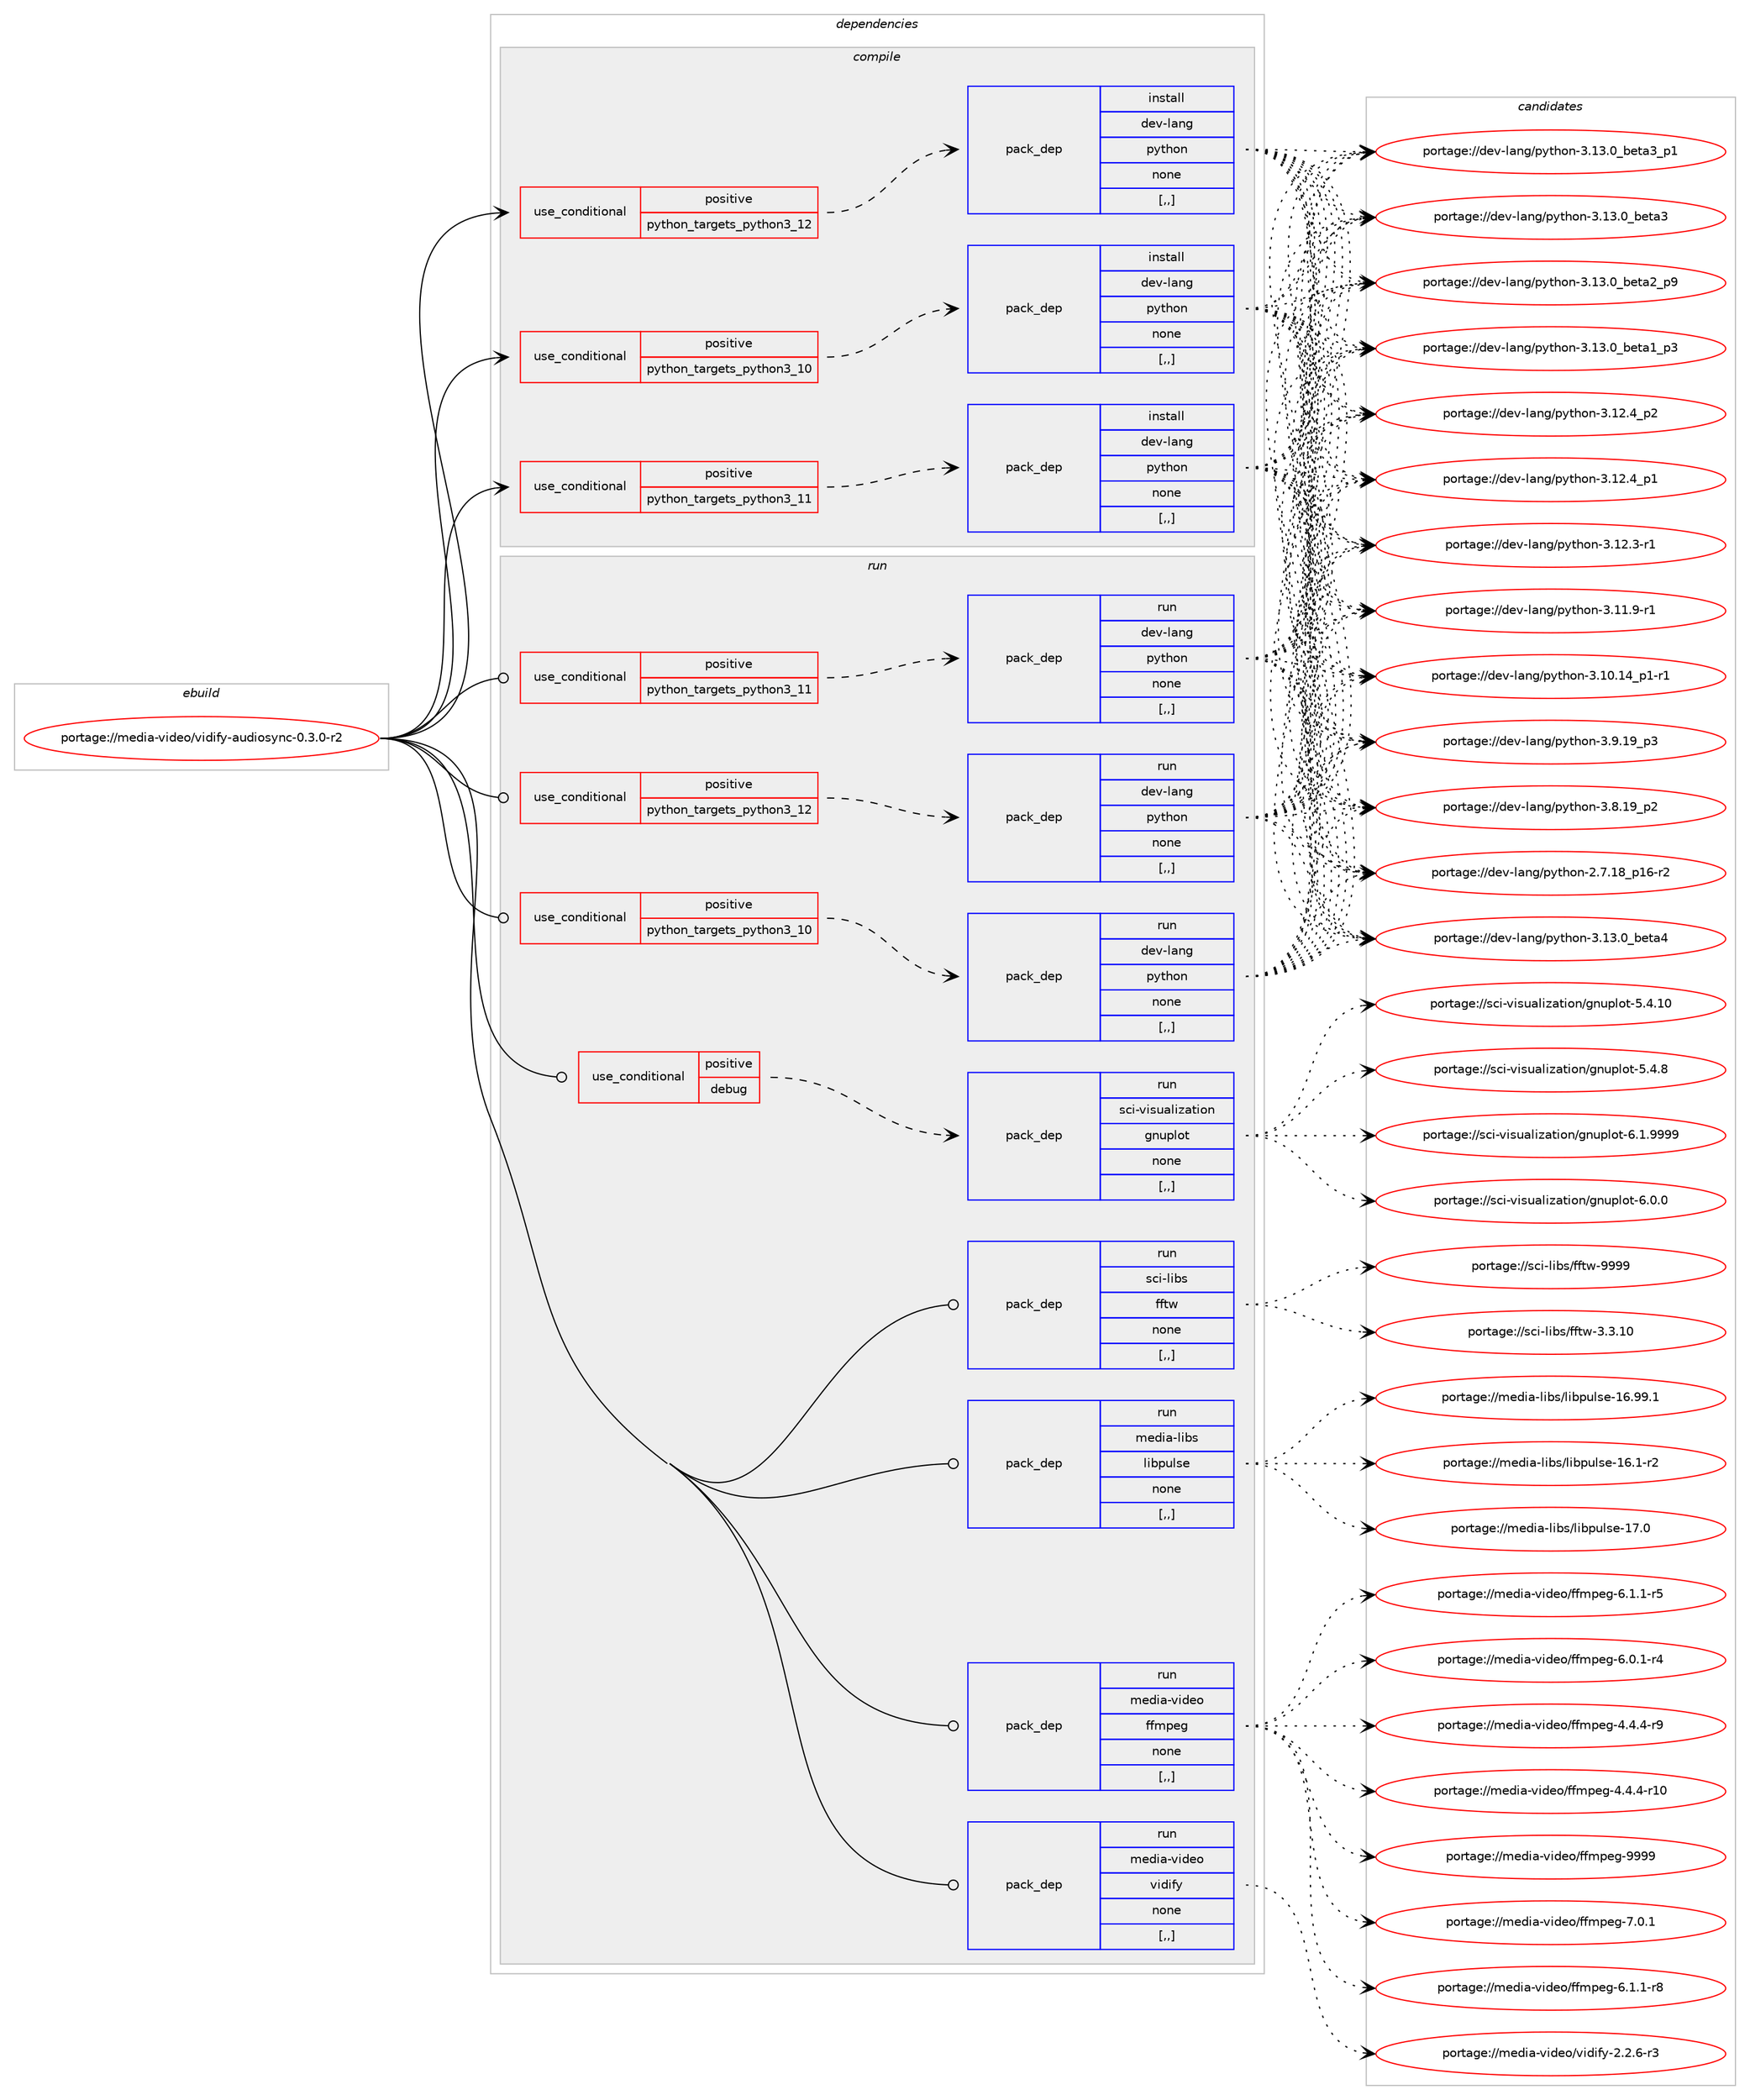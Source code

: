 digraph prolog {

# *************
# Graph options
# *************

newrank=true;
concentrate=true;
compound=true;
graph [rankdir=LR,fontname=Helvetica,fontsize=10,ranksep=1.5];#, ranksep=2.5, nodesep=0.2];
edge  [arrowhead=vee];
node  [fontname=Helvetica,fontsize=10];

# **********
# The ebuild
# **********

subgraph cluster_leftcol {
color=gray;
label=<<i>ebuild</i>>;
id [label="portage://media-video/vidify-audiosync-0.3.0-r2", color=red, width=4, href="../media-video/vidify-audiosync-0.3.0-r2.svg"];
}

# ****************
# The dependencies
# ****************

subgraph cluster_midcol {
color=gray;
label=<<i>dependencies</i>>;
subgraph cluster_compile {
fillcolor="#eeeeee";
style=filled;
label=<<i>compile</i>>;
subgraph cond85670 {
dependency333988 [label=<<TABLE BORDER="0" CELLBORDER="1" CELLSPACING="0" CELLPADDING="4"><TR><TD ROWSPAN="3" CELLPADDING="10">use_conditional</TD></TR><TR><TD>positive</TD></TR><TR><TD>python_targets_python3_10</TD></TR></TABLE>>, shape=none, color=red];
subgraph pack245774 {
dependency333989 [label=<<TABLE BORDER="0" CELLBORDER="1" CELLSPACING="0" CELLPADDING="4" WIDTH="220"><TR><TD ROWSPAN="6" CELLPADDING="30">pack_dep</TD></TR><TR><TD WIDTH="110">install</TD></TR><TR><TD>dev-lang</TD></TR><TR><TD>python</TD></TR><TR><TD>none</TD></TR><TR><TD>[,,]</TD></TR></TABLE>>, shape=none, color=blue];
}
dependency333988:e -> dependency333989:w [weight=20,style="dashed",arrowhead="vee"];
}
id:e -> dependency333988:w [weight=20,style="solid",arrowhead="vee"];
subgraph cond85671 {
dependency333990 [label=<<TABLE BORDER="0" CELLBORDER="1" CELLSPACING="0" CELLPADDING="4"><TR><TD ROWSPAN="3" CELLPADDING="10">use_conditional</TD></TR><TR><TD>positive</TD></TR><TR><TD>python_targets_python3_11</TD></TR></TABLE>>, shape=none, color=red];
subgraph pack245775 {
dependency333991 [label=<<TABLE BORDER="0" CELLBORDER="1" CELLSPACING="0" CELLPADDING="4" WIDTH="220"><TR><TD ROWSPAN="6" CELLPADDING="30">pack_dep</TD></TR><TR><TD WIDTH="110">install</TD></TR><TR><TD>dev-lang</TD></TR><TR><TD>python</TD></TR><TR><TD>none</TD></TR><TR><TD>[,,]</TD></TR></TABLE>>, shape=none, color=blue];
}
dependency333990:e -> dependency333991:w [weight=20,style="dashed",arrowhead="vee"];
}
id:e -> dependency333990:w [weight=20,style="solid",arrowhead="vee"];
subgraph cond85672 {
dependency333992 [label=<<TABLE BORDER="0" CELLBORDER="1" CELLSPACING="0" CELLPADDING="4"><TR><TD ROWSPAN="3" CELLPADDING="10">use_conditional</TD></TR><TR><TD>positive</TD></TR><TR><TD>python_targets_python3_12</TD></TR></TABLE>>, shape=none, color=red];
subgraph pack245776 {
dependency333993 [label=<<TABLE BORDER="0" CELLBORDER="1" CELLSPACING="0" CELLPADDING="4" WIDTH="220"><TR><TD ROWSPAN="6" CELLPADDING="30">pack_dep</TD></TR><TR><TD WIDTH="110">install</TD></TR><TR><TD>dev-lang</TD></TR><TR><TD>python</TD></TR><TR><TD>none</TD></TR><TR><TD>[,,]</TD></TR></TABLE>>, shape=none, color=blue];
}
dependency333992:e -> dependency333993:w [weight=20,style="dashed",arrowhead="vee"];
}
id:e -> dependency333992:w [weight=20,style="solid",arrowhead="vee"];
}
subgraph cluster_compileandrun {
fillcolor="#eeeeee";
style=filled;
label=<<i>compile and run</i>>;
}
subgraph cluster_run {
fillcolor="#eeeeee";
style=filled;
label=<<i>run</i>>;
subgraph cond85673 {
dependency333994 [label=<<TABLE BORDER="0" CELLBORDER="1" CELLSPACING="0" CELLPADDING="4"><TR><TD ROWSPAN="3" CELLPADDING="10">use_conditional</TD></TR><TR><TD>positive</TD></TR><TR><TD>debug</TD></TR></TABLE>>, shape=none, color=red];
subgraph pack245777 {
dependency333995 [label=<<TABLE BORDER="0" CELLBORDER="1" CELLSPACING="0" CELLPADDING="4" WIDTH="220"><TR><TD ROWSPAN="6" CELLPADDING="30">pack_dep</TD></TR><TR><TD WIDTH="110">run</TD></TR><TR><TD>sci-visualization</TD></TR><TR><TD>gnuplot</TD></TR><TR><TD>none</TD></TR><TR><TD>[,,]</TD></TR></TABLE>>, shape=none, color=blue];
}
dependency333994:e -> dependency333995:w [weight=20,style="dashed",arrowhead="vee"];
}
id:e -> dependency333994:w [weight=20,style="solid",arrowhead="odot"];
subgraph cond85674 {
dependency333996 [label=<<TABLE BORDER="0" CELLBORDER="1" CELLSPACING="0" CELLPADDING="4"><TR><TD ROWSPAN="3" CELLPADDING="10">use_conditional</TD></TR><TR><TD>positive</TD></TR><TR><TD>python_targets_python3_10</TD></TR></TABLE>>, shape=none, color=red];
subgraph pack245778 {
dependency333997 [label=<<TABLE BORDER="0" CELLBORDER="1" CELLSPACING="0" CELLPADDING="4" WIDTH="220"><TR><TD ROWSPAN="6" CELLPADDING="30">pack_dep</TD></TR><TR><TD WIDTH="110">run</TD></TR><TR><TD>dev-lang</TD></TR><TR><TD>python</TD></TR><TR><TD>none</TD></TR><TR><TD>[,,]</TD></TR></TABLE>>, shape=none, color=blue];
}
dependency333996:e -> dependency333997:w [weight=20,style="dashed",arrowhead="vee"];
}
id:e -> dependency333996:w [weight=20,style="solid",arrowhead="odot"];
subgraph cond85675 {
dependency333998 [label=<<TABLE BORDER="0" CELLBORDER="1" CELLSPACING="0" CELLPADDING="4"><TR><TD ROWSPAN="3" CELLPADDING="10">use_conditional</TD></TR><TR><TD>positive</TD></TR><TR><TD>python_targets_python3_11</TD></TR></TABLE>>, shape=none, color=red];
subgraph pack245779 {
dependency333999 [label=<<TABLE BORDER="0" CELLBORDER="1" CELLSPACING="0" CELLPADDING="4" WIDTH="220"><TR><TD ROWSPAN="6" CELLPADDING="30">pack_dep</TD></TR><TR><TD WIDTH="110">run</TD></TR><TR><TD>dev-lang</TD></TR><TR><TD>python</TD></TR><TR><TD>none</TD></TR><TR><TD>[,,]</TD></TR></TABLE>>, shape=none, color=blue];
}
dependency333998:e -> dependency333999:w [weight=20,style="dashed",arrowhead="vee"];
}
id:e -> dependency333998:w [weight=20,style="solid",arrowhead="odot"];
subgraph cond85676 {
dependency334000 [label=<<TABLE BORDER="0" CELLBORDER="1" CELLSPACING="0" CELLPADDING="4"><TR><TD ROWSPAN="3" CELLPADDING="10">use_conditional</TD></TR><TR><TD>positive</TD></TR><TR><TD>python_targets_python3_12</TD></TR></TABLE>>, shape=none, color=red];
subgraph pack245780 {
dependency334001 [label=<<TABLE BORDER="0" CELLBORDER="1" CELLSPACING="0" CELLPADDING="4" WIDTH="220"><TR><TD ROWSPAN="6" CELLPADDING="30">pack_dep</TD></TR><TR><TD WIDTH="110">run</TD></TR><TR><TD>dev-lang</TD></TR><TR><TD>python</TD></TR><TR><TD>none</TD></TR><TR><TD>[,,]</TD></TR></TABLE>>, shape=none, color=blue];
}
dependency334000:e -> dependency334001:w [weight=20,style="dashed",arrowhead="vee"];
}
id:e -> dependency334000:w [weight=20,style="solid",arrowhead="odot"];
subgraph pack245781 {
dependency334002 [label=<<TABLE BORDER="0" CELLBORDER="1" CELLSPACING="0" CELLPADDING="4" WIDTH="220"><TR><TD ROWSPAN="6" CELLPADDING="30">pack_dep</TD></TR><TR><TD WIDTH="110">run</TD></TR><TR><TD>media-libs</TD></TR><TR><TD>libpulse</TD></TR><TR><TD>none</TD></TR><TR><TD>[,,]</TD></TR></TABLE>>, shape=none, color=blue];
}
id:e -> dependency334002:w [weight=20,style="solid",arrowhead="odot"];
subgraph pack245782 {
dependency334003 [label=<<TABLE BORDER="0" CELLBORDER="1" CELLSPACING="0" CELLPADDING="4" WIDTH="220"><TR><TD ROWSPAN="6" CELLPADDING="30">pack_dep</TD></TR><TR><TD WIDTH="110">run</TD></TR><TR><TD>media-video</TD></TR><TR><TD>ffmpeg</TD></TR><TR><TD>none</TD></TR><TR><TD>[,,]</TD></TR></TABLE>>, shape=none, color=blue];
}
id:e -> dependency334003:w [weight=20,style="solid",arrowhead="odot"];
subgraph pack245783 {
dependency334004 [label=<<TABLE BORDER="0" CELLBORDER="1" CELLSPACING="0" CELLPADDING="4" WIDTH="220"><TR><TD ROWSPAN="6" CELLPADDING="30">pack_dep</TD></TR><TR><TD WIDTH="110">run</TD></TR><TR><TD>media-video</TD></TR><TR><TD>vidify</TD></TR><TR><TD>none</TD></TR><TR><TD>[,,]</TD></TR></TABLE>>, shape=none, color=blue];
}
id:e -> dependency334004:w [weight=20,style="solid",arrowhead="odot"];
subgraph pack245784 {
dependency334005 [label=<<TABLE BORDER="0" CELLBORDER="1" CELLSPACING="0" CELLPADDING="4" WIDTH="220"><TR><TD ROWSPAN="6" CELLPADDING="30">pack_dep</TD></TR><TR><TD WIDTH="110">run</TD></TR><TR><TD>sci-libs</TD></TR><TR><TD>fftw</TD></TR><TR><TD>none</TD></TR><TR><TD>[,,]</TD></TR></TABLE>>, shape=none, color=blue];
}
id:e -> dependency334005:w [weight=20,style="solid",arrowhead="odot"];
}
}

# **************
# The candidates
# **************

subgraph cluster_choices {
rank=same;
color=gray;
label=<<i>candidates</i>>;

subgraph choice245774 {
color=black;
nodesep=1;
choice1001011184510897110103471121211161041111104551464951464895981011169752 [label="portage://dev-lang/python-3.13.0_beta4", color=red, width=4,href="../dev-lang/python-3.13.0_beta4.svg"];
choice10010111845108971101034711212111610411111045514649514648959810111697519511249 [label="portage://dev-lang/python-3.13.0_beta3_p1", color=red, width=4,href="../dev-lang/python-3.13.0_beta3_p1.svg"];
choice1001011184510897110103471121211161041111104551464951464895981011169751 [label="portage://dev-lang/python-3.13.0_beta3", color=red, width=4,href="../dev-lang/python-3.13.0_beta3.svg"];
choice10010111845108971101034711212111610411111045514649514648959810111697509511257 [label="portage://dev-lang/python-3.13.0_beta2_p9", color=red, width=4,href="../dev-lang/python-3.13.0_beta2_p9.svg"];
choice10010111845108971101034711212111610411111045514649514648959810111697499511251 [label="portage://dev-lang/python-3.13.0_beta1_p3", color=red, width=4,href="../dev-lang/python-3.13.0_beta1_p3.svg"];
choice100101118451089711010347112121116104111110455146495046529511250 [label="portage://dev-lang/python-3.12.4_p2", color=red, width=4,href="../dev-lang/python-3.12.4_p2.svg"];
choice100101118451089711010347112121116104111110455146495046529511249 [label="portage://dev-lang/python-3.12.4_p1", color=red, width=4,href="../dev-lang/python-3.12.4_p1.svg"];
choice100101118451089711010347112121116104111110455146495046514511449 [label="portage://dev-lang/python-3.12.3-r1", color=red, width=4,href="../dev-lang/python-3.12.3-r1.svg"];
choice100101118451089711010347112121116104111110455146494946574511449 [label="portage://dev-lang/python-3.11.9-r1", color=red, width=4,href="../dev-lang/python-3.11.9-r1.svg"];
choice100101118451089711010347112121116104111110455146494846495295112494511449 [label="portage://dev-lang/python-3.10.14_p1-r1", color=red, width=4,href="../dev-lang/python-3.10.14_p1-r1.svg"];
choice100101118451089711010347112121116104111110455146574649579511251 [label="portage://dev-lang/python-3.9.19_p3", color=red, width=4,href="../dev-lang/python-3.9.19_p3.svg"];
choice100101118451089711010347112121116104111110455146564649579511250 [label="portage://dev-lang/python-3.8.19_p2", color=red, width=4,href="../dev-lang/python-3.8.19_p2.svg"];
choice100101118451089711010347112121116104111110455046554649569511249544511450 [label="portage://dev-lang/python-2.7.18_p16-r2", color=red, width=4,href="../dev-lang/python-2.7.18_p16-r2.svg"];
dependency333989:e -> choice1001011184510897110103471121211161041111104551464951464895981011169752:w [style=dotted,weight="100"];
dependency333989:e -> choice10010111845108971101034711212111610411111045514649514648959810111697519511249:w [style=dotted,weight="100"];
dependency333989:e -> choice1001011184510897110103471121211161041111104551464951464895981011169751:w [style=dotted,weight="100"];
dependency333989:e -> choice10010111845108971101034711212111610411111045514649514648959810111697509511257:w [style=dotted,weight="100"];
dependency333989:e -> choice10010111845108971101034711212111610411111045514649514648959810111697499511251:w [style=dotted,weight="100"];
dependency333989:e -> choice100101118451089711010347112121116104111110455146495046529511250:w [style=dotted,weight="100"];
dependency333989:e -> choice100101118451089711010347112121116104111110455146495046529511249:w [style=dotted,weight="100"];
dependency333989:e -> choice100101118451089711010347112121116104111110455146495046514511449:w [style=dotted,weight="100"];
dependency333989:e -> choice100101118451089711010347112121116104111110455146494946574511449:w [style=dotted,weight="100"];
dependency333989:e -> choice100101118451089711010347112121116104111110455146494846495295112494511449:w [style=dotted,weight="100"];
dependency333989:e -> choice100101118451089711010347112121116104111110455146574649579511251:w [style=dotted,weight="100"];
dependency333989:e -> choice100101118451089711010347112121116104111110455146564649579511250:w [style=dotted,weight="100"];
dependency333989:e -> choice100101118451089711010347112121116104111110455046554649569511249544511450:w [style=dotted,weight="100"];
}
subgraph choice245775 {
color=black;
nodesep=1;
choice1001011184510897110103471121211161041111104551464951464895981011169752 [label="portage://dev-lang/python-3.13.0_beta4", color=red, width=4,href="../dev-lang/python-3.13.0_beta4.svg"];
choice10010111845108971101034711212111610411111045514649514648959810111697519511249 [label="portage://dev-lang/python-3.13.0_beta3_p1", color=red, width=4,href="../dev-lang/python-3.13.0_beta3_p1.svg"];
choice1001011184510897110103471121211161041111104551464951464895981011169751 [label="portage://dev-lang/python-3.13.0_beta3", color=red, width=4,href="../dev-lang/python-3.13.0_beta3.svg"];
choice10010111845108971101034711212111610411111045514649514648959810111697509511257 [label="portage://dev-lang/python-3.13.0_beta2_p9", color=red, width=4,href="../dev-lang/python-3.13.0_beta2_p9.svg"];
choice10010111845108971101034711212111610411111045514649514648959810111697499511251 [label="portage://dev-lang/python-3.13.0_beta1_p3", color=red, width=4,href="../dev-lang/python-3.13.0_beta1_p3.svg"];
choice100101118451089711010347112121116104111110455146495046529511250 [label="portage://dev-lang/python-3.12.4_p2", color=red, width=4,href="../dev-lang/python-3.12.4_p2.svg"];
choice100101118451089711010347112121116104111110455146495046529511249 [label="portage://dev-lang/python-3.12.4_p1", color=red, width=4,href="../dev-lang/python-3.12.4_p1.svg"];
choice100101118451089711010347112121116104111110455146495046514511449 [label="portage://dev-lang/python-3.12.3-r1", color=red, width=4,href="../dev-lang/python-3.12.3-r1.svg"];
choice100101118451089711010347112121116104111110455146494946574511449 [label="portage://dev-lang/python-3.11.9-r1", color=red, width=4,href="../dev-lang/python-3.11.9-r1.svg"];
choice100101118451089711010347112121116104111110455146494846495295112494511449 [label="portage://dev-lang/python-3.10.14_p1-r1", color=red, width=4,href="../dev-lang/python-3.10.14_p1-r1.svg"];
choice100101118451089711010347112121116104111110455146574649579511251 [label="portage://dev-lang/python-3.9.19_p3", color=red, width=4,href="../dev-lang/python-3.9.19_p3.svg"];
choice100101118451089711010347112121116104111110455146564649579511250 [label="portage://dev-lang/python-3.8.19_p2", color=red, width=4,href="../dev-lang/python-3.8.19_p2.svg"];
choice100101118451089711010347112121116104111110455046554649569511249544511450 [label="portage://dev-lang/python-2.7.18_p16-r2", color=red, width=4,href="../dev-lang/python-2.7.18_p16-r2.svg"];
dependency333991:e -> choice1001011184510897110103471121211161041111104551464951464895981011169752:w [style=dotted,weight="100"];
dependency333991:e -> choice10010111845108971101034711212111610411111045514649514648959810111697519511249:w [style=dotted,weight="100"];
dependency333991:e -> choice1001011184510897110103471121211161041111104551464951464895981011169751:w [style=dotted,weight="100"];
dependency333991:e -> choice10010111845108971101034711212111610411111045514649514648959810111697509511257:w [style=dotted,weight="100"];
dependency333991:e -> choice10010111845108971101034711212111610411111045514649514648959810111697499511251:w [style=dotted,weight="100"];
dependency333991:e -> choice100101118451089711010347112121116104111110455146495046529511250:w [style=dotted,weight="100"];
dependency333991:e -> choice100101118451089711010347112121116104111110455146495046529511249:w [style=dotted,weight="100"];
dependency333991:e -> choice100101118451089711010347112121116104111110455146495046514511449:w [style=dotted,weight="100"];
dependency333991:e -> choice100101118451089711010347112121116104111110455146494946574511449:w [style=dotted,weight="100"];
dependency333991:e -> choice100101118451089711010347112121116104111110455146494846495295112494511449:w [style=dotted,weight="100"];
dependency333991:e -> choice100101118451089711010347112121116104111110455146574649579511251:w [style=dotted,weight="100"];
dependency333991:e -> choice100101118451089711010347112121116104111110455146564649579511250:w [style=dotted,weight="100"];
dependency333991:e -> choice100101118451089711010347112121116104111110455046554649569511249544511450:w [style=dotted,weight="100"];
}
subgraph choice245776 {
color=black;
nodesep=1;
choice1001011184510897110103471121211161041111104551464951464895981011169752 [label="portage://dev-lang/python-3.13.0_beta4", color=red, width=4,href="../dev-lang/python-3.13.0_beta4.svg"];
choice10010111845108971101034711212111610411111045514649514648959810111697519511249 [label="portage://dev-lang/python-3.13.0_beta3_p1", color=red, width=4,href="../dev-lang/python-3.13.0_beta3_p1.svg"];
choice1001011184510897110103471121211161041111104551464951464895981011169751 [label="portage://dev-lang/python-3.13.0_beta3", color=red, width=4,href="../dev-lang/python-3.13.0_beta3.svg"];
choice10010111845108971101034711212111610411111045514649514648959810111697509511257 [label="portage://dev-lang/python-3.13.0_beta2_p9", color=red, width=4,href="../dev-lang/python-3.13.0_beta2_p9.svg"];
choice10010111845108971101034711212111610411111045514649514648959810111697499511251 [label="portage://dev-lang/python-3.13.0_beta1_p3", color=red, width=4,href="../dev-lang/python-3.13.0_beta1_p3.svg"];
choice100101118451089711010347112121116104111110455146495046529511250 [label="portage://dev-lang/python-3.12.4_p2", color=red, width=4,href="../dev-lang/python-3.12.4_p2.svg"];
choice100101118451089711010347112121116104111110455146495046529511249 [label="portage://dev-lang/python-3.12.4_p1", color=red, width=4,href="../dev-lang/python-3.12.4_p1.svg"];
choice100101118451089711010347112121116104111110455146495046514511449 [label="portage://dev-lang/python-3.12.3-r1", color=red, width=4,href="../dev-lang/python-3.12.3-r1.svg"];
choice100101118451089711010347112121116104111110455146494946574511449 [label="portage://dev-lang/python-3.11.9-r1", color=red, width=4,href="../dev-lang/python-3.11.9-r1.svg"];
choice100101118451089711010347112121116104111110455146494846495295112494511449 [label="portage://dev-lang/python-3.10.14_p1-r1", color=red, width=4,href="../dev-lang/python-3.10.14_p1-r1.svg"];
choice100101118451089711010347112121116104111110455146574649579511251 [label="portage://dev-lang/python-3.9.19_p3", color=red, width=4,href="../dev-lang/python-3.9.19_p3.svg"];
choice100101118451089711010347112121116104111110455146564649579511250 [label="portage://dev-lang/python-3.8.19_p2", color=red, width=4,href="../dev-lang/python-3.8.19_p2.svg"];
choice100101118451089711010347112121116104111110455046554649569511249544511450 [label="portage://dev-lang/python-2.7.18_p16-r2", color=red, width=4,href="../dev-lang/python-2.7.18_p16-r2.svg"];
dependency333993:e -> choice1001011184510897110103471121211161041111104551464951464895981011169752:w [style=dotted,weight="100"];
dependency333993:e -> choice10010111845108971101034711212111610411111045514649514648959810111697519511249:w [style=dotted,weight="100"];
dependency333993:e -> choice1001011184510897110103471121211161041111104551464951464895981011169751:w [style=dotted,weight="100"];
dependency333993:e -> choice10010111845108971101034711212111610411111045514649514648959810111697509511257:w [style=dotted,weight="100"];
dependency333993:e -> choice10010111845108971101034711212111610411111045514649514648959810111697499511251:w [style=dotted,weight="100"];
dependency333993:e -> choice100101118451089711010347112121116104111110455146495046529511250:w [style=dotted,weight="100"];
dependency333993:e -> choice100101118451089711010347112121116104111110455146495046529511249:w [style=dotted,weight="100"];
dependency333993:e -> choice100101118451089711010347112121116104111110455146495046514511449:w [style=dotted,weight="100"];
dependency333993:e -> choice100101118451089711010347112121116104111110455146494946574511449:w [style=dotted,weight="100"];
dependency333993:e -> choice100101118451089711010347112121116104111110455146494846495295112494511449:w [style=dotted,weight="100"];
dependency333993:e -> choice100101118451089711010347112121116104111110455146574649579511251:w [style=dotted,weight="100"];
dependency333993:e -> choice100101118451089711010347112121116104111110455146564649579511250:w [style=dotted,weight="100"];
dependency333993:e -> choice100101118451089711010347112121116104111110455046554649569511249544511450:w [style=dotted,weight="100"];
}
subgraph choice245777 {
color=black;
nodesep=1;
choice1159910545118105115117971081051229711610511111047103110117112108111116455446494657575757 [label="portage://sci-visualization/gnuplot-6.1.9999", color=red, width=4,href="../sci-visualization/gnuplot-6.1.9999.svg"];
choice1159910545118105115117971081051229711610511111047103110117112108111116455446484648 [label="portage://sci-visualization/gnuplot-6.0.0", color=red, width=4,href="../sci-visualization/gnuplot-6.0.0.svg"];
choice115991054511810511511797108105122971161051111104710311011711210811111645534652464948 [label="portage://sci-visualization/gnuplot-5.4.10", color=red, width=4,href="../sci-visualization/gnuplot-5.4.10.svg"];
choice1159910545118105115117971081051229711610511111047103110117112108111116455346524656 [label="portage://sci-visualization/gnuplot-5.4.8", color=red, width=4,href="../sci-visualization/gnuplot-5.4.8.svg"];
dependency333995:e -> choice1159910545118105115117971081051229711610511111047103110117112108111116455446494657575757:w [style=dotted,weight="100"];
dependency333995:e -> choice1159910545118105115117971081051229711610511111047103110117112108111116455446484648:w [style=dotted,weight="100"];
dependency333995:e -> choice115991054511810511511797108105122971161051111104710311011711210811111645534652464948:w [style=dotted,weight="100"];
dependency333995:e -> choice1159910545118105115117971081051229711610511111047103110117112108111116455346524656:w [style=dotted,weight="100"];
}
subgraph choice245778 {
color=black;
nodesep=1;
choice1001011184510897110103471121211161041111104551464951464895981011169752 [label="portage://dev-lang/python-3.13.0_beta4", color=red, width=4,href="../dev-lang/python-3.13.0_beta4.svg"];
choice10010111845108971101034711212111610411111045514649514648959810111697519511249 [label="portage://dev-lang/python-3.13.0_beta3_p1", color=red, width=4,href="../dev-lang/python-3.13.0_beta3_p1.svg"];
choice1001011184510897110103471121211161041111104551464951464895981011169751 [label="portage://dev-lang/python-3.13.0_beta3", color=red, width=4,href="../dev-lang/python-3.13.0_beta3.svg"];
choice10010111845108971101034711212111610411111045514649514648959810111697509511257 [label="portage://dev-lang/python-3.13.0_beta2_p9", color=red, width=4,href="../dev-lang/python-3.13.0_beta2_p9.svg"];
choice10010111845108971101034711212111610411111045514649514648959810111697499511251 [label="portage://dev-lang/python-3.13.0_beta1_p3", color=red, width=4,href="../dev-lang/python-3.13.0_beta1_p3.svg"];
choice100101118451089711010347112121116104111110455146495046529511250 [label="portage://dev-lang/python-3.12.4_p2", color=red, width=4,href="../dev-lang/python-3.12.4_p2.svg"];
choice100101118451089711010347112121116104111110455146495046529511249 [label="portage://dev-lang/python-3.12.4_p1", color=red, width=4,href="../dev-lang/python-3.12.4_p1.svg"];
choice100101118451089711010347112121116104111110455146495046514511449 [label="portage://dev-lang/python-3.12.3-r1", color=red, width=4,href="../dev-lang/python-3.12.3-r1.svg"];
choice100101118451089711010347112121116104111110455146494946574511449 [label="portage://dev-lang/python-3.11.9-r1", color=red, width=4,href="../dev-lang/python-3.11.9-r1.svg"];
choice100101118451089711010347112121116104111110455146494846495295112494511449 [label="portage://dev-lang/python-3.10.14_p1-r1", color=red, width=4,href="../dev-lang/python-3.10.14_p1-r1.svg"];
choice100101118451089711010347112121116104111110455146574649579511251 [label="portage://dev-lang/python-3.9.19_p3", color=red, width=4,href="../dev-lang/python-3.9.19_p3.svg"];
choice100101118451089711010347112121116104111110455146564649579511250 [label="portage://dev-lang/python-3.8.19_p2", color=red, width=4,href="../dev-lang/python-3.8.19_p2.svg"];
choice100101118451089711010347112121116104111110455046554649569511249544511450 [label="portage://dev-lang/python-2.7.18_p16-r2", color=red, width=4,href="../dev-lang/python-2.7.18_p16-r2.svg"];
dependency333997:e -> choice1001011184510897110103471121211161041111104551464951464895981011169752:w [style=dotted,weight="100"];
dependency333997:e -> choice10010111845108971101034711212111610411111045514649514648959810111697519511249:w [style=dotted,weight="100"];
dependency333997:e -> choice1001011184510897110103471121211161041111104551464951464895981011169751:w [style=dotted,weight="100"];
dependency333997:e -> choice10010111845108971101034711212111610411111045514649514648959810111697509511257:w [style=dotted,weight="100"];
dependency333997:e -> choice10010111845108971101034711212111610411111045514649514648959810111697499511251:w [style=dotted,weight="100"];
dependency333997:e -> choice100101118451089711010347112121116104111110455146495046529511250:w [style=dotted,weight="100"];
dependency333997:e -> choice100101118451089711010347112121116104111110455146495046529511249:w [style=dotted,weight="100"];
dependency333997:e -> choice100101118451089711010347112121116104111110455146495046514511449:w [style=dotted,weight="100"];
dependency333997:e -> choice100101118451089711010347112121116104111110455146494946574511449:w [style=dotted,weight="100"];
dependency333997:e -> choice100101118451089711010347112121116104111110455146494846495295112494511449:w [style=dotted,weight="100"];
dependency333997:e -> choice100101118451089711010347112121116104111110455146574649579511251:w [style=dotted,weight="100"];
dependency333997:e -> choice100101118451089711010347112121116104111110455146564649579511250:w [style=dotted,weight="100"];
dependency333997:e -> choice100101118451089711010347112121116104111110455046554649569511249544511450:w [style=dotted,weight="100"];
}
subgraph choice245779 {
color=black;
nodesep=1;
choice1001011184510897110103471121211161041111104551464951464895981011169752 [label="portage://dev-lang/python-3.13.0_beta4", color=red, width=4,href="../dev-lang/python-3.13.0_beta4.svg"];
choice10010111845108971101034711212111610411111045514649514648959810111697519511249 [label="portage://dev-lang/python-3.13.0_beta3_p1", color=red, width=4,href="../dev-lang/python-3.13.0_beta3_p1.svg"];
choice1001011184510897110103471121211161041111104551464951464895981011169751 [label="portage://dev-lang/python-3.13.0_beta3", color=red, width=4,href="../dev-lang/python-3.13.0_beta3.svg"];
choice10010111845108971101034711212111610411111045514649514648959810111697509511257 [label="portage://dev-lang/python-3.13.0_beta2_p9", color=red, width=4,href="../dev-lang/python-3.13.0_beta2_p9.svg"];
choice10010111845108971101034711212111610411111045514649514648959810111697499511251 [label="portage://dev-lang/python-3.13.0_beta1_p3", color=red, width=4,href="../dev-lang/python-3.13.0_beta1_p3.svg"];
choice100101118451089711010347112121116104111110455146495046529511250 [label="portage://dev-lang/python-3.12.4_p2", color=red, width=4,href="../dev-lang/python-3.12.4_p2.svg"];
choice100101118451089711010347112121116104111110455146495046529511249 [label="portage://dev-lang/python-3.12.4_p1", color=red, width=4,href="../dev-lang/python-3.12.4_p1.svg"];
choice100101118451089711010347112121116104111110455146495046514511449 [label="portage://dev-lang/python-3.12.3-r1", color=red, width=4,href="../dev-lang/python-3.12.3-r1.svg"];
choice100101118451089711010347112121116104111110455146494946574511449 [label="portage://dev-lang/python-3.11.9-r1", color=red, width=4,href="../dev-lang/python-3.11.9-r1.svg"];
choice100101118451089711010347112121116104111110455146494846495295112494511449 [label="portage://dev-lang/python-3.10.14_p1-r1", color=red, width=4,href="../dev-lang/python-3.10.14_p1-r1.svg"];
choice100101118451089711010347112121116104111110455146574649579511251 [label="portage://dev-lang/python-3.9.19_p3", color=red, width=4,href="../dev-lang/python-3.9.19_p3.svg"];
choice100101118451089711010347112121116104111110455146564649579511250 [label="portage://dev-lang/python-3.8.19_p2", color=red, width=4,href="../dev-lang/python-3.8.19_p2.svg"];
choice100101118451089711010347112121116104111110455046554649569511249544511450 [label="portage://dev-lang/python-2.7.18_p16-r2", color=red, width=4,href="../dev-lang/python-2.7.18_p16-r2.svg"];
dependency333999:e -> choice1001011184510897110103471121211161041111104551464951464895981011169752:w [style=dotted,weight="100"];
dependency333999:e -> choice10010111845108971101034711212111610411111045514649514648959810111697519511249:w [style=dotted,weight="100"];
dependency333999:e -> choice1001011184510897110103471121211161041111104551464951464895981011169751:w [style=dotted,weight="100"];
dependency333999:e -> choice10010111845108971101034711212111610411111045514649514648959810111697509511257:w [style=dotted,weight="100"];
dependency333999:e -> choice10010111845108971101034711212111610411111045514649514648959810111697499511251:w [style=dotted,weight="100"];
dependency333999:e -> choice100101118451089711010347112121116104111110455146495046529511250:w [style=dotted,weight="100"];
dependency333999:e -> choice100101118451089711010347112121116104111110455146495046529511249:w [style=dotted,weight="100"];
dependency333999:e -> choice100101118451089711010347112121116104111110455146495046514511449:w [style=dotted,weight="100"];
dependency333999:e -> choice100101118451089711010347112121116104111110455146494946574511449:w [style=dotted,weight="100"];
dependency333999:e -> choice100101118451089711010347112121116104111110455146494846495295112494511449:w [style=dotted,weight="100"];
dependency333999:e -> choice100101118451089711010347112121116104111110455146574649579511251:w [style=dotted,weight="100"];
dependency333999:e -> choice100101118451089711010347112121116104111110455146564649579511250:w [style=dotted,weight="100"];
dependency333999:e -> choice100101118451089711010347112121116104111110455046554649569511249544511450:w [style=dotted,weight="100"];
}
subgraph choice245780 {
color=black;
nodesep=1;
choice1001011184510897110103471121211161041111104551464951464895981011169752 [label="portage://dev-lang/python-3.13.0_beta4", color=red, width=4,href="../dev-lang/python-3.13.0_beta4.svg"];
choice10010111845108971101034711212111610411111045514649514648959810111697519511249 [label="portage://dev-lang/python-3.13.0_beta3_p1", color=red, width=4,href="../dev-lang/python-3.13.0_beta3_p1.svg"];
choice1001011184510897110103471121211161041111104551464951464895981011169751 [label="portage://dev-lang/python-3.13.0_beta3", color=red, width=4,href="../dev-lang/python-3.13.0_beta3.svg"];
choice10010111845108971101034711212111610411111045514649514648959810111697509511257 [label="portage://dev-lang/python-3.13.0_beta2_p9", color=red, width=4,href="../dev-lang/python-3.13.0_beta2_p9.svg"];
choice10010111845108971101034711212111610411111045514649514648959810111697499511251 [label="portage://dev-lang/python-3.13.0_beta1_p3", color=red, width=4,href="../dev-lang/python-3.13.0_beta1_p3.svg"];
choice100101118451089711010347112121116104111110455146495046529511250 [label="portage://dev-lang/python-3.12.4_p2", color=red, width=4,href="../dev-lang/python-3.12.4_p2.svg"];
choice100101118451089711010347112121116104111110455146495046529511249 [label="portage://dev-lang/python-3.12.4_p1", color=red, width=4,href="../dev-lang/python-3.12.4_p1.svg"];
choice100101118451089711010347112121116104111110455146495046514511449 [label="portage://dev-lang/python-3.12.3-r1", color=red, width=4,href="../dev-lang/python-3.12.3-r1.svg"];
choice100101118451089711010347112121116104111110455146494946574511449 [label="portage://dev-lang/python-3.11.9-r1", color=red, width=4,href="../dev-lang/python-3.11.9-r1.svg"];
choice100101118451089711010347112121116104111110455146494846495295112494511449 [label="portage://dev-lang/python-3.10.14_p1-r1", color=red, width=4,href="../dev-lang/python-3.10.14_p1-r1.svg"];
choice100101118451089711010347112121116104111110455146574649579511251 [label="portage://dev-lang/python-3.9.19_p3", color=red, width=4,href="../dev-lang/python-3.9.19_p3.svg"];
choice100101118451089711010347112121116104111110455146564649579511250 [label="portage://dev-lang/python-3.8.19_p2", color=red, width=4,href="../dev-lang/python-3.8.19_p2.svg"];
choice100101118451089711010347112121116104111110455046554649569511249544511450 [label="portage://dev-lang/python-2.7.18_p16-r2", color=red, width=4,href="../dev-lang/python-2.7.18_p16-r2.svg"];
dependency334001:e -> choice1001011184510897110103471121211161041111104551464951464895981011169752:w [style=dotted,weight="100"];
dependency334001:e -> choice10010111845108971101034711212111610411111045514649514648959810111697519511249:w [style=dotted,weight="100"];
dependency334001:e -> choice1001011184510897110103471121211161041111104551464951464895981011169751:w [style=dotted,weight="100"];
dependency334001:e -> choice10010111845108971101034711212111610411111045514649514648959810111697509511257:w [style=dotted,weight="100"];
dependency334001:e -> choice10010111845108971101034711212111610411111045514649514648959810111697499511251:w [style=dotted,weight="100"];
dependency334001:e -> choice100101118451089711010347112121116104111110455146495046529511250:w [style=dotted,weight="100"];
dependency334001:e -> choice100101118451089711010347112121116104111110455146495046529511249:w [style=dotted,weight="100"];
dependency334001:e -> choice100101118451089711010347112121116104111110455146495046514511449:w [style=dotted,weight="100"];
dependency334001:e -> choice100101118451089711010347112121116104111110455146494946574511449:w [style=dotted,weight="100"];
dependency334001:e -> choice100101118451089711010347112121116104111110455146494846495295112494511449:w [style=dotted,weight="100"];
dependency334001:e -> choice100101118451089711010347112121116104111110455146574649579511251:w [style=dotted,weight="100"];
dependency334001:e -> choice100101118451089711010347112121116104111110455146564649579511250:w [style=dotted,weight="100"];
dependency334001:e -> choice100101118451089711010347112121116104111110455046554649569511249544511450:w [style=dotted,weight="100"];
}
subgraph choice245781 {
color=black;
nodesep=1;
choice10910110010597451081059811547108105981121171081151014549554648 [label="portage://media-libs/libpulse-17.0", color=red, width=4,href="../media-libs/libpulse-17.0.svg"];
choice10910110010597451081059811547108105981121171081151014549544657574649 [label="portage://media-libs/libpulse-16.99.1", color=red, width=4,href="../media-libs/libpulse-16.99.1.svg"];
choice109101100105974510810598115471081059811211710811510145495446494511450 [label="portage://media-libs/libpulse-16.1-r2", color=red, width=4,href="../media-libs/libpulse-16.1-r2.svg"];
dependency334002:e -> choice10910110010597451081059811547108105981121171081151014549554648:w [style=dotted,weight="100"];
dependency334002:e -> choice10910110010597451081059811547108105981121171081151014549544657574649:w [style=dotted,weight="100"];
dependency334002:e -> choice109101100105974510810598115471081059811211710811510145495446494511450:w [style=dotted,weight="100"];
}
subgraph choice245782 {
color=black;
nodesep=1;
choice1091011001059745118105100101111471021021091121011034557575757 [label="portage://media-video/ffmpeg-9999", color=red, width=4,href="../media-video/ffmpeg-9999.svg"];
choice109101100105974511810510010111147102102109112101103455546484649 [label="portage://media-video/ffmpeg-7.0.1", color=red, width=4,href="../media-video/ffmpeg-7.0.1.svg"];
choice1091011001059745118105100101111471021021091121011034554464946494511456 [label="portage://media-video/ffmpeg-6.1.1-r8", color=red, width=4,href="../media-video/ffmpeg-6.1.1-r8.svg"];
choice1091011001059745118105100101111471021021091121011034554464946494511453 [label="portage://media-video/ffmpeg-6.1.1-r5", color=red, width=4,href="../media-video/ffmpeg-6.1.1-r5.svg"];
choice1091011001059745118105100101111471021021091121011034554464846494511452 [label="portage://media-video/ffmpeg-6.0.1-r4", color=red, width=4,href="../media-video/ffmpeg-6.0.1-r4.svg"];
choice1091011001059745118105100101111471021021091121011034552465246524511457 [label="portage://media-video/ffmpeg-4.4.4-r9", color=red, width=4,href="../media-video/ffmpeg-4.4.4-r9.svg"];
choice109101100105974511810510010111147102102109112101103455246524652451144948 [label="portage://media-video/ffmpeg-4.4.4-r10", color=red, width=4,href="../media-video/ffmpeg-4.4.4-r10.svg"];
dependency334003:e -> choice1091011001059745118105100101111471021021091121011034557575757:w [style=dotted,weight="100"];
dependency334003:e -> choice109101100105974511810510010111147102102109112101103455546484649:w [style=dotted,weight="100"];
dependency334003:e -> choice1091011001059745118105100101111471021021091121011034554464946494511456:w [style=dotted,weight="100"];
dependency334003:e -> choice1091011001059745118105100101111471021021091121011034554464946494511453:w [style=dotted,weight="100"];
dependency334003:e -> choice1091011001059745118105100101111471021021091121011034554464846494511452:w [style=dotted,weight="100"];
dependency334003:e -> choice1091011001059745118105100101111471021021091121011034552465246524511457:w [style=dotted,weight="100"];
dependency334003:e -> choice109101100105974511810510010111147102102109112101103455246524652451144948:w [style=dotted,weight="100"];
}
subgraph choice245783 {
color=black;
nodesep=1;
choice1091011001059745118105100101111471181051001051021214550465046544511451 [label="portage://media-video/vidify-2.2.6-r3", color=red, width=4,href="../media-video/vidify-2.2.6-r3.svg"];
dependency334004:e -> choice1091011001059745118105100101111471181051001051021214550465046544511451:w [style=dotted,weight="100"];
}
subgraph choice245784 {
color=black;
nodesep=1;
choice115991054510810598115471021021161194557575757 [label="portage://sci-libs/fftw-9999", color=red, width=4,href="../sci-libs/fftw-9999.svg"];
choice1159910545108105981154710210211611945514651464948 [label="portage://sci-libs/fftw-3.3.10", color=red, width=4,href="../sci-libs/fftw-3.3.10.svg"];
dependency334005:e -> choice115991054510810598115471021021161194557575757:w [style=dotted,weight="100"];
dependency334005:e -> choice1159910545108105981154710210211611945514651464948:w [style=dotted,weight="100"];
}
}

}
